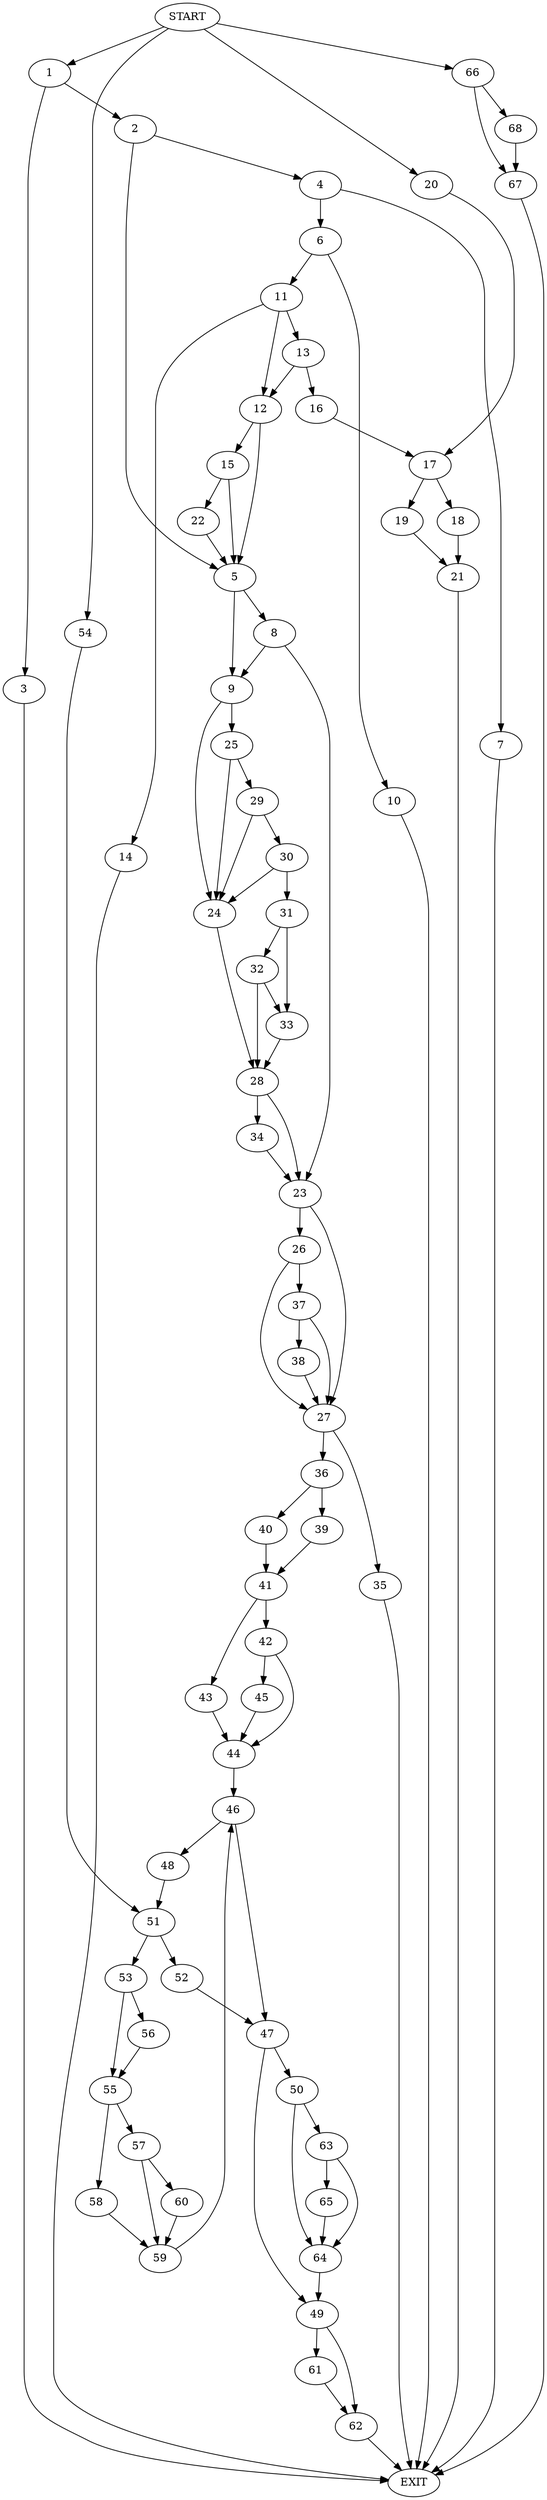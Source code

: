 digraph {
0 [label="START"]
69 [label="EXIT"]
0 -> 1
1 -> 2
1 -> 3
2 -> 4
2 -> 5
3 -> 69
4 -> 6
4 -> 7
5 -> 8
5 -> 9
7 -> 69
6 -> 10
6 -> 11
11 -> 12
11 -> 13
11 -> 14
10 -> 69
12 -> 15
12 -> 5
13 -> 12
13 -> 16
14 -> 69
16 -> 17
17 -> 18
17 -> 19
0 -> 20
20 -> 17
18 -> 21
19 -> 21
21 -> 69
15 -> 5
15 -> 22
22 -> 5
8 -> 23
8 -> 9
9 -> 24
9 -> 25
23 -> 26
23 -> 27
24 -> 28
25 -> 24
25 -> 29
29 -> 30
29 -> 24
30 -> 24
30 -> 31
31 -> 32
31 -> 33
28 -> 34
28 -> 23
33 -> 28
32 -> 28
32 -> 33
34 -> 23
27 -> 35
27 -> 36
26 -> 37
26 -> 27
37 -> 38
37 -> 27
38 -> 27
36 -> 39
36 -> 40
35 -> 69
39 -> 41
40 -> 41
41 -> 42
41 -> 43
42 -> 44
42 -> 45
43 -> 44
44 -> 46
45 -> 44
46 -> 47
46 -> 48
47 -> 49
47 -> 50
48 -> 51
51 -> 52
51 -> 53
0 -> 54
54 -> 51
53 -> 55
53 -> 56
52 -> 47
55 -> 57
55 -> 58
56 -> 55
57 -> 59
57 -> 60
58 -> 59
59 -> 46
60 -> 59
49 -> 61
49 -> 62
50 -> 63
50 -> 64
64 -> 49
63 -> 65
63 -> 64
65 -> 64
62 -> 69
61 -> 62
0 -> 66
66 -> 67
66 -> 68
67 -> 69
68 -> 67
}

